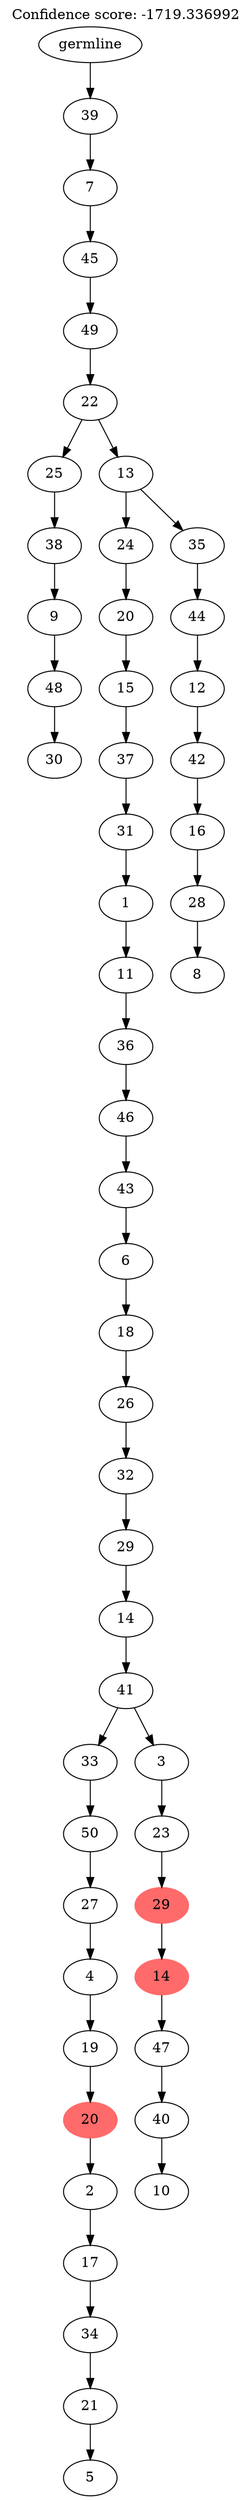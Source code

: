 digraph g {
	"52" -> "53";
	"53" [label="30"];
	"51" -> "52";
	"52" [label="48"];
	"50" -> "51";
	"51" [label="9"];
	"49" -> "50";
	"50" [label="38"];
	"47" -> "48";
	"48" [label="5"];
	"46" -> "47";
	"47" [label="21"];
	"45" -> "46";
	"46" [label="34"];
	"44" -> "45";
	"45" [label="17"];
	"43" -> "44";
	"44" [label="2"];
	"42" -> "43";
	"43" [color=indianred1, style=filled, label="20"];
	"41" -> "42";
	"42" [label="19"];
	"40" -> "41";
	"41" [label="4"];
	"39" -> "40";
	"40" [label="27"];
	"38" -> "39";
	"39" [label="50"];
	"36" -> "37";
	"37" [label="10"];
	"35" -> "36";
	"36" [label="40"];
	"34" -> "35";
	"35" [label="47"];
	"33" -> "34";
	"34" [color=indianred1, style=filled, label="14"];
	"32" -> "33";
	"33" [color=indianred1, style=filled, label="29"];
	"31" -> "32";
	"32" [label="23"];
	"30" -> "31";
	"31" [label="3"];
	"30" -> "38";
	"38" [label="33"];
	"29" -> "30";
	"30" [label="41"];
	"28" -> "29";
	"29" [label="14"];
	"27" -> "28";
	"28" [label="29"];
	"26" -> "27";
	"27" [label="32"];
	"25" -> "26";
	"26" [label="26"];
	"24" -> "25";
	"25" [label="18"];
	"23" -> "24";
	"24" [label="6"];
	"22" -> "23";
	"23" [label="43"];
	"21" -> "22";
	"22" [label="46"];
	"20" -> "21";
	"21" [label="36"];
	"19" -> "20";
	"20" [label="11"];
	"18" -> "19";
	"19" [label="1"];
	"17" -> "18";
	"18" [label="31"];
	"16" -> "17";
	"17" [label="37"];
	"15" -> "16";
	"16" [label="15"];
	"14" -> "15";
	"15" [label="20"];
	"12" -> "13";
	"13" [label="8"];
	"11" -> "12";
	"12" [label="28"];
	"10" -> "11";
	"11" [label="16"];
	"9" -> "10";
	"10" [label="42"];
	"8" -> "9";
	"9" [label="12"];
	"7" -> "8";
	"8" [label="44"];
	"6" -> "7";
	"7" [label="35"];
	"6" -> "14";
	"14" [label="24"];
	"5" -> "6";
	"6" [label="13"];
	"5" -> "49";
	"49" [label="25"];
	"4" -> "5";
	"5" [label="22"];
	"3" -> "4";
	"4" [label="49"];
	"2" -> "3";
	"3" [label="45"];
	"1" -> "2";
	"2" [label="7"];
	"0" -> "1";
	"1" [label="39"];
	"0" [label="germline"];
	labelloc="t";
	label="Confidence score: -1719.336992";
}
